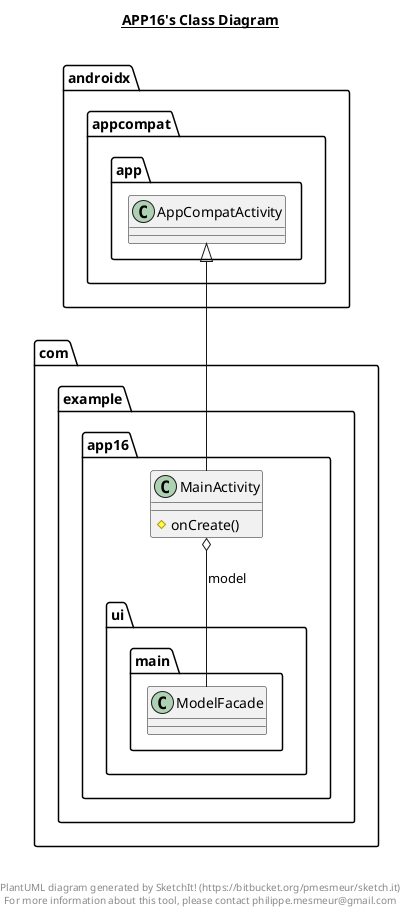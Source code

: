 @startuml

title __APP16's Class Diagram__\n

  namespace com.example.app16 {
    class com.example.app16.MainActivity {
        # onCreate()
    }
  }
  

  com.example.app16.MainActivity -up-|> androidx.appcompat.app.AppCompatActivity
  com.example.app16.MainActivity o-- com.example.app16.ui.main.ModelFacade : model


right footer


PlantUML diagram generated by SketchIt! (https://bitbucket.org/pmesmeur/sketch.it)
For more information about this tool, please contact philippe.mesmeur@gmail.com
endfooter

@enduml
